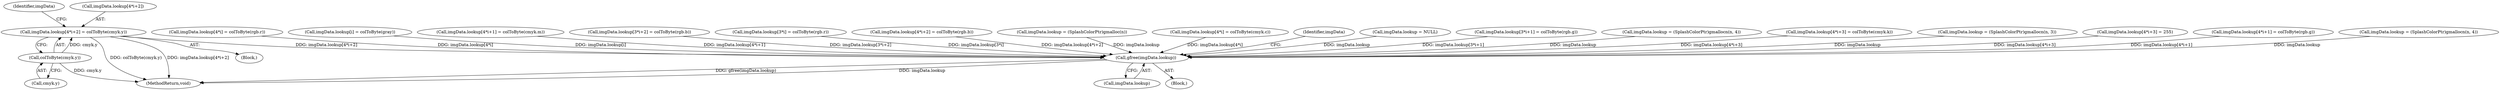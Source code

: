 digraph "0_poppler_284a92899602daa4a7f429e61849e794569310b5@array" {
"1000480" [label="(Call,imgData.lookup[4*i+2] = colToByte(cmyk.y))"];
"1000490" [label="(Call,colToByte(cmyk.y))"];
"1000558" [label="(Call,gfree(imgData.lookup))"];
"1000372" [label="(Call,imgData.lookup[4*i] = colToByte(rgb.r))"];
"1000443" [label="(Block,)"];
"1000558" [label="(Call,gfree(imgData.lookup))"];
"1000261" [label="(Call,imgData.lookup[i] = colToByte(gray))"];
"1000559" [label="(Call,imgData.lookup)"];
"1000109" [label="(Block,)"];
"1000466" [label="(Call,imgData.lookup[4*i+1] = colToByte(cmyk.m))"];
"1000491" [label="(Call,cmyk.y)"];
"1000327" [label="(Call,imgData.lookup[3*i+2] = colToByte(rgb.b))"];
"1000301" [label="(Call,imgData.lookup[3*i] = colToByte(rgb.r))"];
"1000398" [label="(Call,imgData.lookup[4*i+2] = colToByte(rgb.b))"];
"1000233" [label="(Call,imgData.lookup = (SplashColorPtr)gmalloc(n))"];
"1000497" [label="(Identifier,imgData)"];
"1000454" [label="(Call,imgData.lookup[4*i] = colToByte(cmyk.c))"];
"1000563" [label="(Identifier,imgData)"];
"1000213" [label="(Call,imgData.lookup = NULL)"];
"1000313" [label="(Call,imgData.lookup[3*i+1] = colToByte(rgb.g))"];
"1000566" [label="(MethodReturn,void)"];
"1000425" [label="(Call,imgData.lookup = (SplashColorPtr)gmallocn(n, 4))"];
"1000494" [label="(Call,imgData.lookup[4*i+3] = colToByte(cmyk.k))"];
"1000272" [label="(Call,imgData.lookup = (SplashColorPtr)gmallocn(n, 3))"];
"1000412" [label="(Call,imgData.lookup[4*i+3] = 255)"];
"1000384" [label="(Call,imgData.lookup[4*i+1] = colToByte(rgb.g))"];
"1000343" [label="(Call,imgData.lookup = (SplashColorPtr)gmallocn(n, 4))"];
"1000480" [label="(Call,imgData.lookup[4*i+2] = colToByte(cmyk.y))"];
"1000481" [label="(Call,imgData.lookup[4*i+2])"];
"1000490" [label="(Call,colToByte(cmyk.y))"];
"1000480" -> "1000443"  [label="AST: "];
"1000480" -> "1000490"  [label="CFG: "];
"1000481" -> "1000480"  [label="AST: "];
"1000490" -> "1000480"  [label="AST: "];
"1000497" -> "1000480"  [label="CFG: "];
"1000480" -> "1000566"  [label="DDG: colToByte(cmyk.y)"];
"1000480" -> "1000566"  [label="DDG: imgData.lookup[4*i+2]"];
"1000490" -> "1000480"  [label="DDG: cmyk.y"];
"1000480" -> "1000558"  [label="DDG: imgData.lookup[4*i+2]"];
"1000490" -> "1000491"  [label="CFG: "];
"1000491" -> "1000490"  [label="AST: "];
"1000490" -> "1000566"  [label="DDG: cmyk.y"];
"1000558" -> "1000109"  [label="AST: "];
"1000558" -> "1000559"  [label="CFG: "];
"1000559" -> "1000558"  [label="AST: "];
"1000563" -> "1000558"  [label="CFG: "];
"1000558" -> "1000566"  [label="DDG: gfree(imgData.lookup)"];
"1000558" -> "1000566"  [label="DDG: imgData.lookup"];
"1000454" -> "1000558"  [label="DDG: imgData.lookup[4*i]"];
"1000343" -> "1000558"  [label="DDG: imgData.lookup"];
"1000213" -> "1000558"  [label="DDG: imgData.lookup"];
"1000466" -> "1000558"  [label="DDG: imgData.lookup[4*i+1]"];
"1000425" -> "1000558"  [label="DDG: imgData.lookup"];
"1000327" -> "1000558"  [label="DDG: imgData.lookup[3*i+2]"];
"1000494" -> "1000558"  [label="DDG: imgData.lookup[4*i+3]"];
"1000372" -> "1000558"  [label="DDG: imgData.lookup[4*i]"];
"1000412" -> "1000558"  [label="DDG: imgData.lookup[4*i+3]"];
"1000301" -> "1000558"  [label="DDG: imgData.lookup[3*i]"];
"1000261" -> "1000558"  [label="DDG: imgData.lookup[i]"];
"1000272" -> "1000558"  [label="DDG: imgData.lookup"];
"1000233" -> "1000558"  [label="DDG: imgData.lookup"];
"1000313" -> "1000558"  [label="DDG: imgData.lookup[3*i+1]"];
"1000398" -> "1000558"  [label="DDG: imgData.lookup[4*i+2]"];
"1000384" -> "1000558"  [label="DDG: imgData.lookup[4*i+1]"];
}
